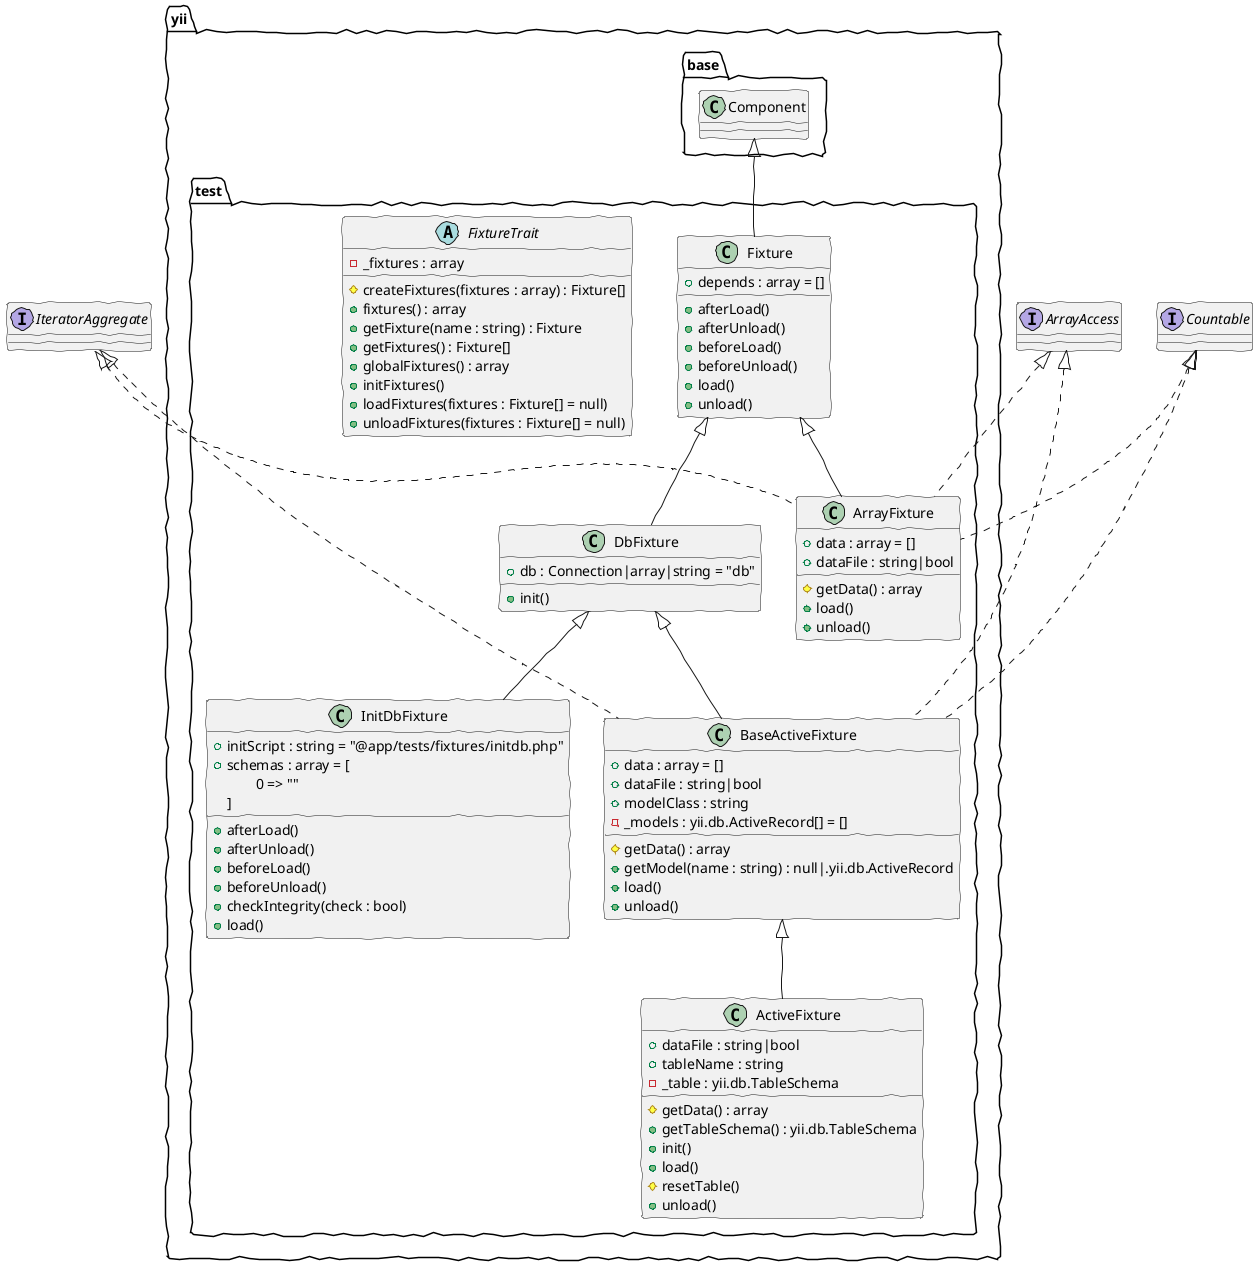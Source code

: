 @startuml
skinparam handwritten true
class yii.test.ActiveFixture {
    +dataFile : string|bool
    +tableName : string
    -_table : yii.db.TableSchema
    #getData() : array
    +getTableSchema() : yii.db.TableSchema
    +init()
    +load()
    #resetTable()
    +unload()
}
class yii.test.ActiveFixture extends yii.test.BaseActiveFixture
class yii.test.ArrayFixture {
    +data : array = []
    +dataFile : string|bool
    #getData() : array
    +load()
    +unload()
}
class yii.test.ArrayFixture extends yii.test.Fixture
class yii.test.ArrayFixture implements IteratorAggregate
class yii.test.ArrayFixture implements ArrayAccess
class yii.test.ArrayFixture implements Countable
abstract class yii.test.BaseActiveFixture {
    +data : array = []
    +dataFile : string|bool
    +modelClass : string
    -_models : yii.db.ActiveRecord[] = []
    #getData() : array
    +getModel(name : string) : null|.yii.db.ActiveRecord
    +load()
    +unload()
}
class yii.test.BaseActiveFixture extends yii.test.DbFixture
class yii.test.BaseActiveFixture implements IteratorAggregate
class yii.test.BaseActiveFixture implements ArrayAccess
class yii.test.BaseActiveFixture implements Countable
abstract class yii.test.DbFixture {
    +db : Connection|array|string = "db"
    +init()
}
class yii.test.DbFixture extends yii.test.Fixture
class yii.test.Fixture {
    +depends : array = []
    +afterLoad()
    +afterUnload()
    +beforeLoad()
    +beforeUnload()
    +load()
    +unload()
}
class yii.test.Fixture extends yii.base.Component
abstract class yii.test.FixtureTrait {
    -_fixtures : array
    #createFixtures(fixtures : array) : Fixture[]
    +fixtures() : array
    +getFixture(name : string) : Fixture
    +getFixtures() : Fixture[]
    +globalFixtures() : array
    +initFixtures()
    +loadFixtures(fixtures : Fixture[] = null)
    +unloadFixtures(fixtures : Fixture[] = null)
}
class yii.test.InitDbFixture {
    +initScript : string = "@app/tests/fixtures/initdb.php"
    +schemas : array = [
        \t0 => ""
    ]
    +afterLoad()
    +afterUnload()
    +beforeLoad()
    +beforeUnload()
    +checkIntegrity(check : bool)
    +load()
}
class yii.test.InitDbFixture extends yii.test.DbFixture
@enduml
